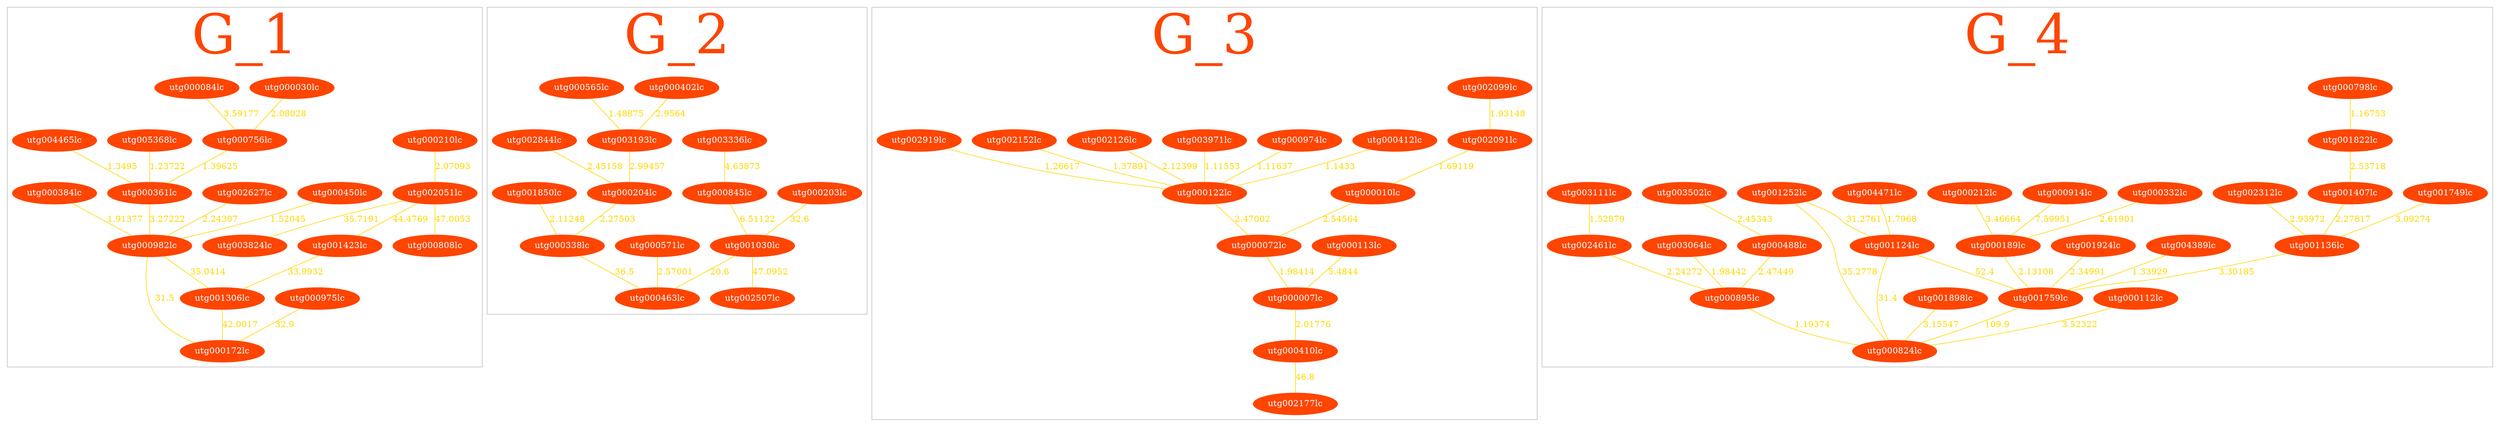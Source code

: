 /* Here are the merged subclusters of contigs */
graph	Graph_1 {
	subgraph cluster_0 {
	/* no merging related to this cluster */ 
	utg000030lc -- utg000756lc [color=gold, fontcolor=gold, penwidth=1, label=2.08028]; /* cluster 0 */
	utg000084lc -- utg000756lc [color=gold, fontcolor=gold, penwidth=1, label=3.59177]; /* cluster 0 */
	utg000172lc -- utg000982lc [color=gold, fontcolor=gold, penwidth=1, label=31.5]; /* cluster 0 */
	utg000210lc -- utg002051lc [color=gold, fontcolor=gold, penwidth=1, label=2.07093]; /* cluster 0 */
	utg000361lc -- utg000982lc [color=gold, fontcolor=gold, penwidth=1, label=3.27222]; /* cluster 0 */
	utg000384lc -- utg000982lc [color=gold, fontcolor=gold, penwidth=1, label=1.91377]; /* cluster 0 */
	utg000450lc -- utg000982lc [color=gold, fontcolor=gold, penwidth=1, label=1.52045]; /* cluster 0 */
	utg000756lc -- utg000361lc [color=gold, fontcolor=gold, penwidth=1, label=1.39625]; /* cluster 0 */
	utg000975lc -- utg000172lc [color=gold, fontcolor=gold, penwidth=1, label=32.9]; /* cluster 0 */
	utg000982lc -- utg001306lc [color=gold, fontcolor=gold, penwidth=1, label=35.0414]; /* cluster 0 */
	utg001306lc -- utg000172lc [color=gold, fontcolor=gold, penwidth=1, label=42.0017]; /* cluster 0 */
	utg001423lc -- utg001306lc [color=gold, fontcolor=gold, penwidth=1, label=33.9932]; /* cluster 0 */
	utg002051lc -- utg000808lc [color=gold, fontcolor=gold, penwidth=1, label=47.0053]; /* cluster 0 */
	utg002051lc -- utg001423lc [color=gold, fontcolor=gold, penwidth=1, label=44.4769]; /* cluster 0 */
	utg002051lc -- utg003824lc [color=gold, fontcolor=gold, penwidth=1, label=35.7191]; /* cluster 0 */
	utg002627lc -- utg000982lc [color=gold, fontcolor=gold, penwidth=1, label=2.24307]; /* cluster 0 */
	utg004465lc -- utg000361lc [color=gold, fontcolor=gold, penwidth=1, label=1.3495]; /* cluster 0 */
	utg005368lc -- utg000361lc [color=gold, fontcolor=gold, penwidth=1, label=1.23722]; /* cluster 0 */
	utg000030lc [color=orangered, style=filled, fillcolor=orangered, fontcolor=white]; /* 2 */
	utg000084lc [color=orangered, style=filled, fillcolor=orangered, fontcolor=white]; /* 2 */
	utg000172lc [color=orangered, style=filled, fillcolor=orangered, fontcolor=white]; /* 0 */
	utg000210lc [color=orangered, style=filled, fillcolor=orangered, fontcolor=white]; /* 0 */
	utg000361lc [color=orangered, style=filled, fillcolor=orangered, fontcolor=white]; /* 1 */
	utg000384lc [color=orangered, style=filled, fillcolor=orangered, fontcolor=white]; /* 0 */
	utg000450lc [color=orangered, style=filled, fillcolor=orangered, fontcolor=white]; /* 0 */
	utg000756lc [color=orangered, style=filled, fillcolor=orangered, fontcolor=white]; /* 2 */
	utg000808lc [color=orangered, style=filled, fillcolor=orangered, fontcolor=white]; /* 0 */
	utg000975lc [color=orangered, style=filled, fillcolor=orangered, fontcolor=white]; /* 0 */
	utg000982lc [color=orangered, style=filled, fillcolor=orangered, fontcolor=white]; /* 0 */
	utg001306lc [color=orangered, style=filled, fillcolor=orangered, fontcolor=white]; /* 0 */
	utg001423lc [color=orangered, style=filled, fillcolor=orangered, fontcolor=white]; /* 0 */
	utg002051lc [color=orangered, style=filled, fillcolor=orangered, fontcolor=white]; /* 0 */
	utg002627lc [color=orangered, style=filled, fillcolor=orangered, fontcolor=white]; /* 0 */
	utg003824lc [color=orangered, style=filled, fillcolor=orangered, fontcolor=white]; /* 0 */
	utg004465lc [color=orangered, style=filled, fillcolor=orangered, fontcolor=white]; /* 1 */
	utg005368lc [color=orangered, style=filled, fillcolor=orangered, fontcolor=white]; /* 1 */
	label="G_1";
	fontsize=90;
	fontcolor=orangered;
	color=gray;
	/* 18 contigs with total size of 32786674 bp */
	}
	subgraph cluster_1 {
	/* merged with subclusters: 2 */
	utg000203lc -- utg001030lc [color=gold, fontcolor=gold, penwidth=1, label=32.6]; /* cluster 1 */
	utg000204lc -- utg000338lc [color=gold, fontcolor=gold, penwidth=1, label=2.27503]; /* cluster 1 */
	utg000338lc -- utg000463lc [color=gold, fontcolor=gold, penwidth=1, label=36.5]; /* cluster 1 */
	utg000402lc -- utg003193lc [color=gold, fontcolor=gold, penwidth=1, label=2.9564]; /* cluster 1 */
	utg000565lc -- utg003193lc [color=gold, fontcolor=gold, penwidth=1, label=1.48875]; /* cluster 1 */
	utg000571lc -- utg000463lc [color=gold, fontcolor=gold, penwidth=1, label=2.57001]; /* cluster 1 */
	utg000845lc -- utg001030lc [color=gold, fontcolor=gold, penwidth=1, label=6.51122]; /* cluster 1 */
	utg001030lc -- utg000463lc [color=gold, fontcolor=gold, penwidth=1, label=20.6]; /* cluster 1 */
	utg001030lc -- utg002507lc [color=gold, fontcolor=gold, penwidth=1, label=47.0952]; /* cluster 1 */
	utg001850lc -- utg000338lc [color=gold, fontcolor=gold, penwidth=1, label=2.11248]; /* cluster 1 */
	utg002844lc -- utg000204lc [color=gold, fontcolor=gold, penwidth=1, label=2.45158]; /* cluster 1 */
	utg003193lc -- utg000204lc [color=gold, fontcolor=gold, penwidth=1, label=2.99457]; /* cluster 1 */
	utg003336lc -- utg000845lc [color=gold, fontcolor=gold, penwidth=1, label=4.63873]; /* cluster 1 */
	utg000203lc [color=orangered, style=filled, fillcolor=orangered, fontcolor=white]; /* 0 */
	utg000204lc [color=orangered, style=filled, fillcolor=orangered, fontcolor=white]; /* 2 */
	utg000338lc [color=orangered, style=filled, fillcolor=orangered, fontcolor=white]; /* 0 */
	utg000402lc [color=orangered, style=filled, fillcolor=orangered, fontcolor=white]; /* 2 */
	utg000463lc [color=orangered, style=filled, fillcolor=orangered, fontcolor=white]; /* 0 */
	utg000565lc [color=orangered, style=filled, fillcolor=orangered, fontcolor=white]; /* 2 */
	utg000571lc [color=orangered, style=filled, fillcolor=orangered, fontcolor=white]; /* 2 */
	utg000845lc [color=orangered, style=filled, fillcolor=orangered, fontcolor=white]; /* 0 */
	utg001030lc [color=orangered, style=filled, fillcolor=orangered, fontcolor=white]; /* 0 */
	utg001850lc [color=orangered, style=filled, fillcolor=orangered, fontcolor=white]; /* 2 */
	utg002507lc [color=orangered, style=filled, fillcolor=orangered, fontcolor=white]; /* 0 */
	utg002844lc [color=orangered, style=filled, fillcolor=orangered, fontcolor=white]; /* 2 */
	utg003193lc [color=orangered, style=filled, fillcolor=orangered, fontcolor=white]; /* 2 */
	utg003336lc [color=orangered, style=filled, fillcolor=orangered, fontcolor=white]; /* 0 */
	label="G_2";
	fontsize=90;
	fontcolor=orangered;
	color=gray;
	/* 14 contigs with total size of 16100167 bp */
	}
	subgraph cluster_3 {
	/* no merging related to this cluster */ 
	utg000007lc -- utg000410lc [color=gold, fontcolor=gold, penwidth=1, label=2.01776]; /* cluster 3 */
	utg000010lc -- utg000072lc [color=gold, fontcolor=gold, penwidth=1, label=2.54564]; /* cluster 3 */
	utg000072lc -- utg000007lc [color=gold, fontcolor=gold, penwidth=1, label=1.98414]; /* cluster 3 */
	utg000113lc -- utg000007lc [color=gold, fontcolor=gold, penwidth=1, label=5.4844]; /* cluster 3 */
	utg000122lc -- utg000072lc [color=gold, fontcolor=gold, penwidth=1, label=2.47002]; /* cluster 3 */
	utg000410lc -- utg002177lc [color=gold, fontcolor=gold, penwidth=1, label=46.8]; /* cluster 3 */
	utg000412lc -- utg000122lc [color=gold, fontcolor=gold, penwidth=1, label=1.1433]; /* cluster 3 */
	utg000974lc -- utg000122lc [color=gold, fontcolor=gold, penwidth=1, label=1.11637]; /* cluster 3 */
	utg002091lc -- utg000010lc [color=gold, fontcolor=gold, penwidth=1, label=1.69119]; /* cluster 3 */
	utg002099lc -- utg002091lc [color=gold, fontcolor=gold, penwidth=1, label=1.93148]; /* cluster 3 */
	utg002126lc -- utg000122lc [color=gold, fontcolor=gold, penwidth=1, label=2.12399]; /* cluster 3 */
	utg002152lc -- utg000122lc [color=gold, fontcolor=gold, penwidth=1, label=1.37891]; /* cluster 3 */
	utg002919lc -- utg000122lc [color=gold, fontcolor=gold, penwidth=1, label=1.26617]; /* cluster 3 */
	utg003971lc -- utg000122lc [color=gold, fontcolor=gold, penwidth=1, label=1.11553]; /* cluster 3 */
	utg000007lc [color=orangered, style=filled, fillcolor=orangered, fontcolor=white]; /* 1 */
	utg000010lc [color=orangered, style=filled, fillcolor=orangered, fontcolor=white]; /* 2 */
	utg000072lc [color=orangered, style=filled, fillcolor=orangered, fontcolor=white]; /* 1 */
	utg000113lc [color=orangered, style=filled, fillcolor=orangered, fontcolor=white]; /* 1 */
	utg000122lc [color=orangered, style=filled, fillcolor=orangered, fontcolor=white]; /* 0 */
	utg000410lc [color=orangered, style=filled, fillcolor=orangered, fontcolor=white]; /* 1 */
	utg000412lc [color=orangered, style=filled, fillcolor=orangered, fontcolor=white]; /* 0 */
	utg000974lc [color=orangered, style=filled, fillcolor=orangered, fontcolor=white]; /* 0 */
	utg002091lc [color=orangered, style=filled, fillcolor=orangered, fontcolor=white]; /* 2 */
	utg002099lc [color=orangered, style=filled, fillcolor=orangered, fontcolor=white]; /* 2 */
	utg002126lc [color=orangered, style=filled, fillcolor=orangered, fontcolor=white]; /* 2 */
	utg002152lc [color=orangered, style=filled, fillcolor=orangered, fontcolor=white]; /* 0 */
	utg002177lc [color=orangered, style=filled, fillcolor=orangered, fontcolor=white]; /* 1 */
	utg002919lc [color=orangered, style=filled, fillcolor=orangered, fontcolor=white]; /* 0 */
	utg003971lc [color=orangered, style=filled, fillcolor=orangered, fontcolor=white]; /* 1 */
	label="G_3";
	fontsize=90;
	fontcolor=orangered;
	color=gray;
	/* 15 contigs with total size of 26742142 bp */
	}
	subgraph cluster_4 {
	/* no merging related to this cluster */ 
	utg000112lc -- utg000824lc [color=gold, fontcolor=gold, penwidth=1, label=3.52322]; /* cluster 4 */
	utg000189lc -- utg001759lc [color=gold, fontcolor=gold, penwidth=1, label=2.13108]; /* cluster 4 */
	utg000212lc -- utg000189lc [color=gold, fontcolor=gold, penwidth=1, label=3.46664]; /* cluster 4 */
	utg000332lc -- utg000189lc [color=gold, fontcolor=gold, penwidth=1, label=2.61901]; /* cluster 4 */
	utg000488lc -- utg000895lc [color=gold, fontcolor=gold, penwidth=1, label=2.47449]; /* cluster 4 */
	utg000798lc -- utg001822lc [color=gold, fontcolor=gold, penwidth=1, label=1.16753]; /* cluster 4 */
	utg000895lc -- utg000824lc [color=gold, fontcolor=gold, penwidth=1, label=1.19374]; /* cluster 4 */
	utg000914lc -- utg000189lc [color=gold, fontcolor=gold, penwidth=1, label=7.59951]; /* cluster 4 */
	utg001124lc -- utg000824lc [color=gold, fontcolor=gold, penwidth=1, label=31.4]; /* cluster 4 */
	utg001124lc -- utg001759lc [color=gold, fontcolor=gold, penwidth=1, label=52.4]; /* cluster 4 */
	utg001136lc -- utg001759lc [color=gold, fontcolor=gold, penwidth=1, label=3.30185]; /* cluster 4 */
	utg001252lc -- utg000824lc [color=gold, fontcolor=gold, penwidth=1, label=35.2778]; /* cluster 4 */
	utg001252lc -- utg001124lc [color=gold, fontcolor=gold, penwidth=1, label=31.2761]; /* cluster 4 */
	utg001407lc -- utg001136lc [color=gold, fontcolor=gold, penwidth=1, label=2.27817]; /* cluster 4 */
	utg001749lc -- utg001136lc [color=gold, fontcolor=gold, penwidth=1, label=3.09274]; /* cluster 4 */
	utg001759lc -- utg000824lc [color=gold, fontcolor=gold, penwidth=1, label=109.9]; /* cluster 4 */
	utg001822lc -- utg001407lc [color=gold, fontcolor=gold, penwidth=1, label=2.53718]; /* cluster 4 */
	utg001898lc -- utg000824lc [color=gold, fontcolor=gold, penwidth=1, label=3.15547]; /* cluster 4 */
	utg001924lc -- utg001759lc [color=gold, fontcolor=gold, penwidth=1, label=2.34991]; /* cluster 4 */
	utg002312lc -- utg001136lc [color=gold, fontcolor=gold, penwidth=1, label=2.93972]; /* cluster 4 */
	utg002461lc -- utg000895lc [color=gold, fontcolor=gold, penwidth=1, label=2.24272]; /* cluster 4 */
	utg003064lc -- utg000895lc [color=gold, fontcolor=gold, penwidth=1, label=1.98442]; /* cluster 4 */
	utg003111lc -- utg002461lc [color=gold, fontcolor=gold, penwidth=1, label=1.52879]; /* cluster 4 */
	utg003502lc -- utg000488lc [color=gold, fontcolor=gold, penwidth=1, label=2.45343]; /* cluster 4 */
	utg004389lc -- utg001759lc [color=gold, fontcolor=gold, penwidth=1, label=1.33929]; /* cluster 4 */
	utg004471lc -- utg001124lc [color=gold, fontcolor=gold, penwidth=1, label=1.7968]; /* cluster 4 */
	utg000112lc [color=orangered, style=filled, fillcolor=orangered, fontcolor=white]; /* 2 */
	utg000189lc [color=orangered, style=filled, fillcolor=orangered, fontcolor=white]; /* 0 */
	utg000212lc [color=orangered, style=filled, fillcolor=orangered, fontcolor=white]; /* 0 */
	utg000332lc [color=orangered, style=filled, fillcolor=orangered, fontcolor=white]; /* 2 */
	utg000488lc [color=orangered, style=filled, fillcolor=orangered, fontcolor=white]; /* 2 */
	utg000798lc [color=orangered, style=filled, fillcolor=orangered, fontcolor=white]; /* 2 */
	utg000824lc [color=orangered, style=filled, fillcolor=orangered, fontcolor=white]; /* 1 */
	utg000895lc [color=orangered, style=filled, fillcolor=orangered, fontcolor=white]; /* 2 */
	utg000914lc [color=orangered, style=filled, fillcolor=orangered, fontcolor=white]; /* 0 */
	utg001124lc [color=orangered, style=filled, fillcolor=orangered, fontcolor=white]; /* 1 */
	utg001136lc [color=orangered, style=filled, fillcolor=orangered, fontcolor=white]; /* 2 */
	utg001252lc [color=orangered, style=filled, fillcolor=orangered, fontcolor=white]; /* 1 */
	utg001407lc [color=orangered, style=filled, fillcolor=orangered, fontcolor=white]; /* 2 */
	utg001749lc [color=orangered, style=filled, fillcolor=orangered, fontcolor=white]; /* 2 */
	utg001759lc [color=orangered, style=filled, fillcolor=orangered, fontcolor=white]; /* 1 */
	utg001822lc [color=orangered, style=filled, fillcolor=orangered, fontcolor=white]; /* 2 */
	utg001898lc [color=orangered, style=filled, fillcolor=orangered, fontcolor=white]; /* 2 */
	utg001924lc [color=orangered, style=filled, fillcolor=orangered, fontcolor=white]; /* 2 */
	utg002312lc [color=orangered, style=filled, fillcolor=orangered, fontcolor=white]; /* 2 */
	utg002461lc [color=orangered, style=filled, fillcolor=orangered, fontcolor=white]; /* 2 */
	utg003064lc [color=orangered, style=filled, fillcolor=orangered, fontcolor=white]; /* 2 */
	utg003111lc [color=orangered, style=filled, fillcolor=orangered, fontcolor=white]; /* 2 */
	utg003502lc [color=orangered, style=filled, fillcolor=orangered, fontcolor=white]; /* 2 */
	utg004389lc [color=orangered, style=filled, fillcolor=orangered, fontcolor=white]; /* 1 */
	utg004471lc [color=orangered, style=filled, fillcolor=orangered, fontcolor=white]; /* 1 */
	label="G_4";
	fontsize=90;
	fontcolor=orangered;
	color=gray;
	/* 25 contigs with total size of 20174762 bp */
	}
}
